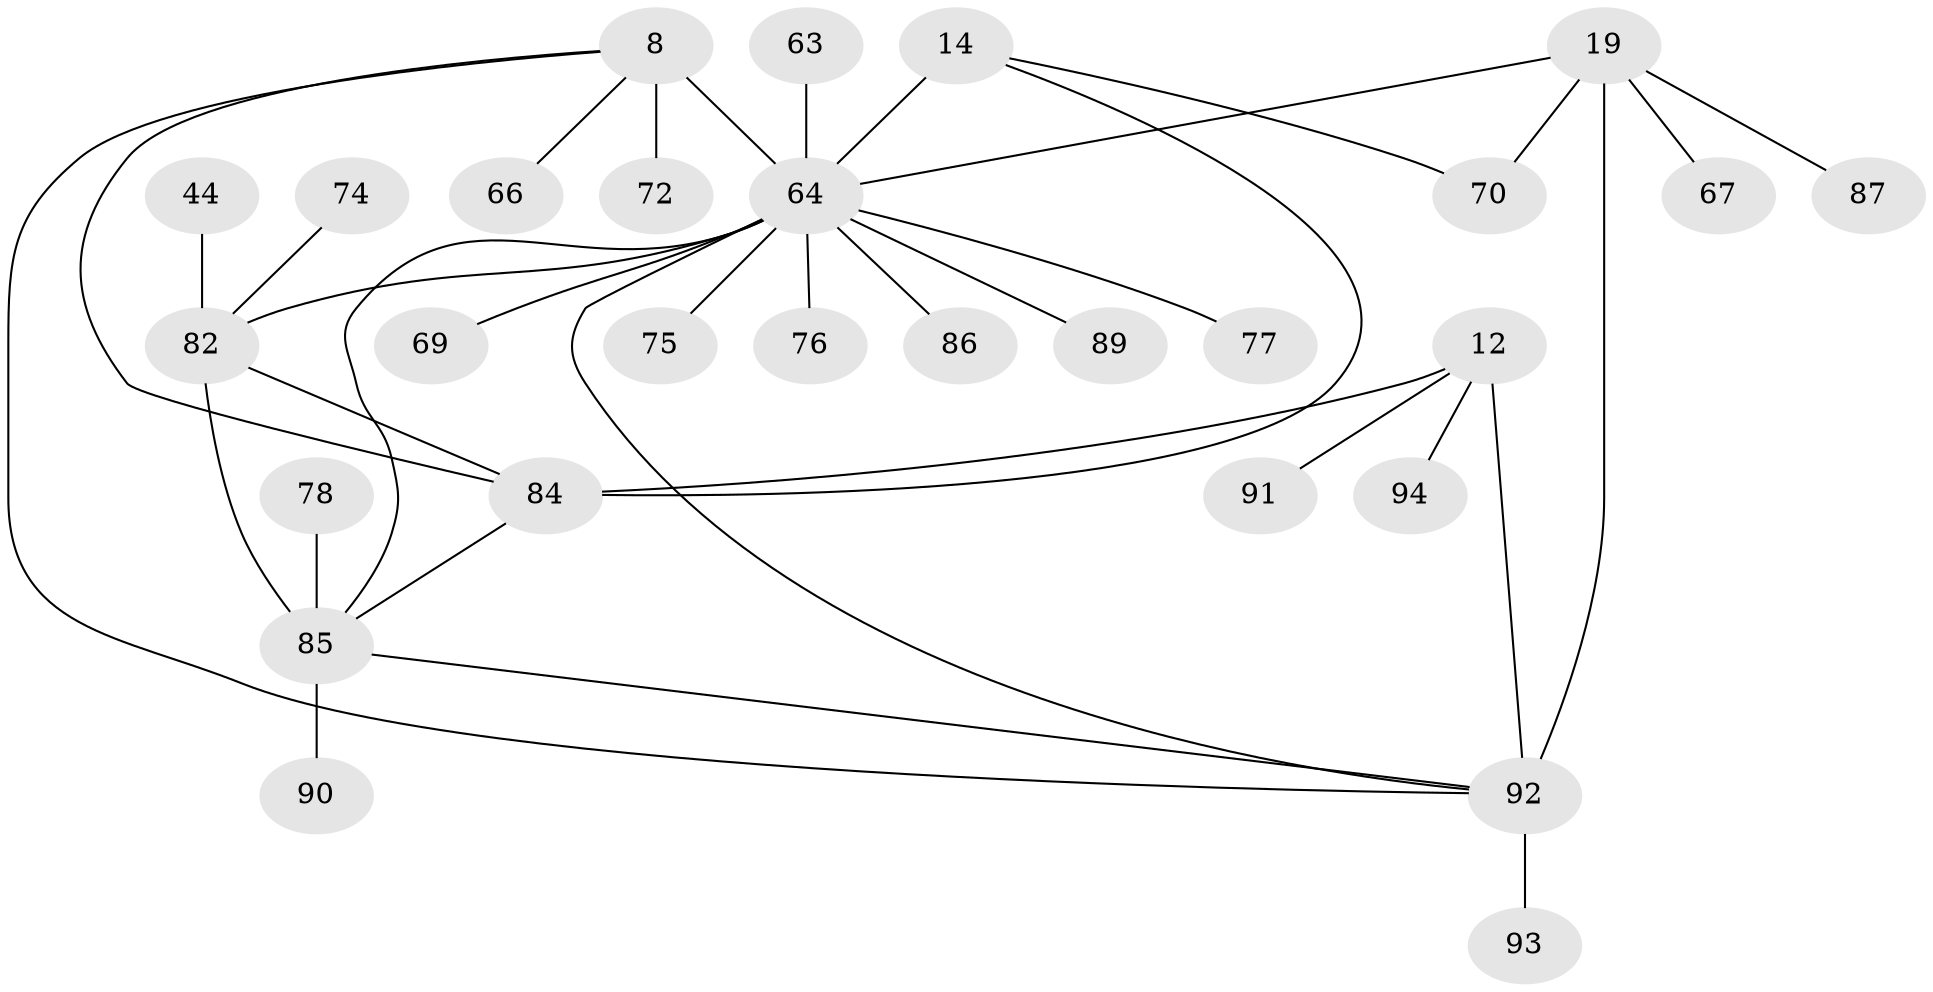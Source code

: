 // original degree distribution, {4: 0.0425531914893617, 8: 0.06382978723404255, 7: 0.02127659574468085, 11: 0.010638297872340425, 5: 0.031914893617021274, 6: 0.010638297872340425, 9: 0.010638297872340425, 12: 0.010638297872340425, 3: 0.0425531914893617, 10: 0.010638297872340425, 2: 0.18085106382978725, 1: 0.5638297872340425}
// Generated by graph-tools (version 1.1) at 2025/58/03/04/25 21:58:05]
// undirected, 28 vertices, 36 edges
graph export_dot {
graph [start="1"]
  node [color=gray90,style=filled];
  8 [super="+7"];
  12 [super="+11"];
  14 [super="+13"];
  19 [super="+18"];
  44;
  63;
  64 [super="+16+30+33+34+59+31+37+38+48+60+61+62"];
  66 [super="+32"];
  67;
  69;
  70;
  72 [super="+57"];
  74;
  75 [super="+39+47+52"];
  76;
  77 [super="+22"];
  78;
  82 [super="+4"];
  84 [super="+81"];
  85 [super="+73"];
  86 [super="+83"];
  87;
  89;
  90 [super="+65"];
  91;
  92 [super="+49+20+35+40+41+54+68+71+80"];
  93 [super="+88"];
  94;
  8 -- 64 [weight=5];
  8 -- 66;
  8 -- 72;
  8 -- 92;
  8 -- 84;
  12 -- 91;
  12 -- 94;
  12 -- 92;
  12 -- 84 [weight=4];
  14 -- 70;
  14 -- 64 [weight=5];
  14 -- 84;
  19 -- 67;
  19 -- 70;
  19 -- 87;
  19 -- 92 [weight=4];
  19 -- 64;
  44 -- 82;
  63 -- 64;
  64 -- 76;
  64 -- 77;
  64 -- 89;
  64 -- 69;
  64 -- 75;
  64 -- 86;
  64 -- 82;
  64 -- 92;
  64 -- 85;
  74 -- 82;
  78 -- 85;
  82 -- 84;
  82 -- 85 [weight=4];
  84 -- 85;
  85 -- 90;
  85 -- 92 [weight=2];
  92 -- 93;
}
